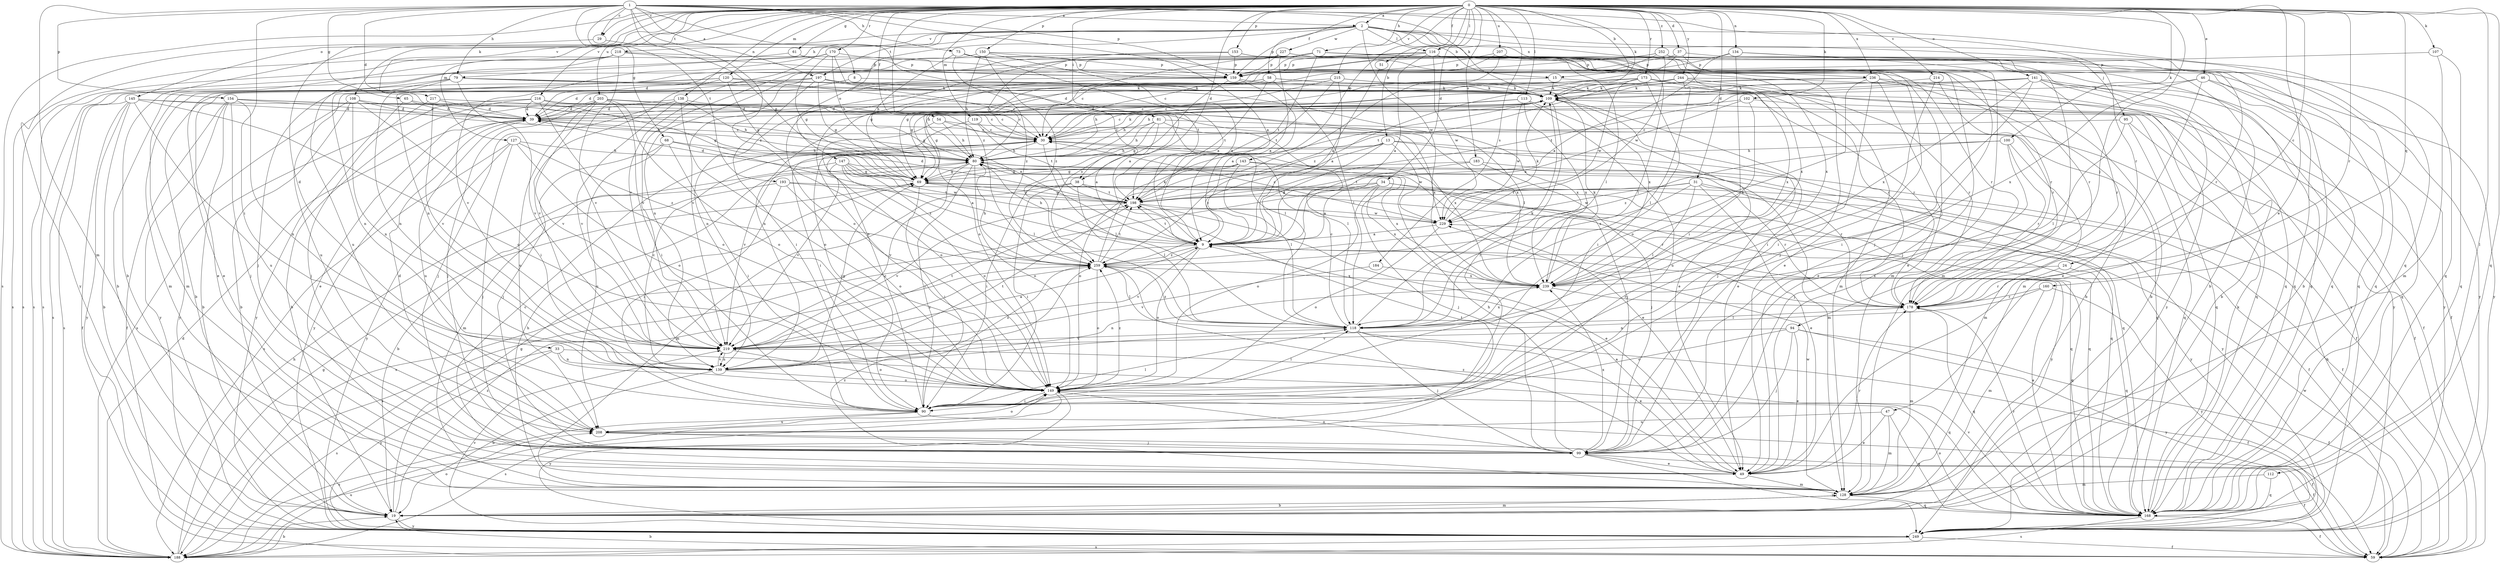 strict digraph  {
0;
1;
2;
8;
9;
13;
15;
19;
24;
29;
30;
31;
33;
34;
37;
38;
39;
46;
47;
49;
51;
54;
58;
59;
61;
65;
68;
69;
71;
73;
79;
80;
81;
90;
94;
95;
99;
100;
102;
107;
108;
109;
112;
113;
116;
118;
119;
120;
127;
128;
134;
138;
139;
141;
143;
145;
147;
149;
150;
153;
154;
159;
160;
168;
170;
173;
178;
183;
184;
188;
193;
197;
198;
203;
207;
208;
214;
215;
216;
217;
218;
219;
227;
229;
236;
239;
244;
249;
252;
259;
0 -> 2  [label=a];
0 -> 13  [label=b];
0 -> 15  [label=b];
0 -> 24  [label=c];
0 -> 29  [label=c];
0 -> 31  [label=d];
0 -> 33  [label=d];
0 -> 34  [label=d];
0 -> 37  [label=d];
0 -> 38  [label=d];
0 -> 46  [label=e];
0 -> 47  [label=e];
0 -> 51  [label=f];
0 -> 54  [label=f];
0 -> 58  [label=f];
0 -> 61  [label=g];
0 -> 71  [label=h];
0 -> 81  [label=i];
0 -> 94  [label=j];
0 -> 100  [label=k];
0 -> 102  [label=k];
0 -> 107  [label=k];
0 -> 108  [label=k];
0 -> 109  [label=k];
0 -> 112  [label=l];
0 -> 113  [label=l];
0 -> 116  [label=l];
0 -> 119  [label=m];
0 -> 120  [label=m];
0 -> 127  [label=m];
0 -> 134  [label=n];
0 -> 138  [label=n];
0 -> 141  [label=o];
0 -> 143  [label=o];
0 -> 145  [label=o];
0 -> 150  [label=p];
0 -> 153  [label=p];
0 -> 160  [label=q];
0 -> 168  [label=q];
0 -> 170  [label=r];
0 -> 173  [label=r];
0 -> 178  [label=r];
0 -> 183  [label=s];
0 -> 184  [label=s];
0 -> 188  [label=s];
0 -> 203  [label=u];
0 -> 207  [label=u];
0 -> 214  [label=v];
0 -> 215  [label=v];
0 -> 216  [label=v];
0 -> 217  [label=v];
0 -> 236  [label=x];
0 -> 244  [label=y];
0 -> 252  [label=z];
0 -> 259  [label=z];
1 -> 2  [label=a];
1 -> 8  [label=a];
1 -> 9  [label=a];
1 -> 29  [label=c];
1 -> 38  [label=d];
1 -> 39  [label=d];
1 -> 65  [label=g];
1 -> 68  [label=g];
1 -> 73  [label=h];
1 -> 79  [label=h];
1 -> 90  [label=i];
1 -> 109  [label=k];
1 -> 128  [label=m];
1 -> 154  [label=p];
1 -> 159  [label=p];
1 -> 168  [label=q];
1 -> 178  [label=r];
1 -> 193  [label=t];
1 -> 197  [label=t];
1 -> 259  [label=z];
2 -> 15  [label=b];
2 -> 19  [label=b];
2 -> 79  [label=h];
2 -> 95  [label=j];
2 -> 99  [label=j];
2 -> 116  [label=l];
2 -> 118  [label=l];
2 -> 147  [label=o];
2 -> 159  [label=p];
2 -> 168  [label=q];
2 -> 197  [label=t];
2 -> 218  [label=v];
2 -> 219  [label=v];
2 -> 227  [label=w];
2 -> 229  [label=w];
2 -> 236  [label=x];
8 -> 109  [label=k];
8 -> 139  [label=n];
9 -> 80  [label=h];
9 -> 149  [label=o];
9 -> 168  [label=q];
9 -> 188  [label=s];
9 -> 198  [label=t];
9 -> 219  [label=v];
9 -> 259  [label=z];
13 -> 9  [label=a];
13 -> 80  [label=h];
13 -> 128  [label=m];
13 -> 168  [label=q];
13 -> 219  [label=v];
13 -> 229  [label=w];
13 -> 259  [label=z];
15 -> 109  [label=k];
15 -> 149  [label=o];
15 -> 168  [label=q];
19 -> 69  [label=g];
19 -> 128  [label=m];
19 -> 249  [label=y];
19 -> 259  [label=z];
24 -> 168  [label=q];
24 -> 178  [label=r];
24 -> 239  [label=x];
29 -> 69  [label=g];
29 -> 249  [label=y];
30 -> 80  [label=h];
30 -> 90  [label=i];
30 -> 99  [label=j];
30 -> 109  [label=k];
30 -> 118  [label=l];
31 -> 49  [label=e];
31 -> 118  [label=l];
31 -> 178  [label=r];
31 -> 198  [label=t];
31 -> 229  [label=w];
31 -> 249  [label=y];
31 -> 259  [label=z];
33 -> 139  [label=n];
33 -> 149  [label=o];
33 -> 168  [label=q];
33 -> 188  [label=s];
33 -> 249  [label=y];
34 -> 9  [label=a];
34 -> 59  [label=f];
34 -> 149  [label=o];
34 -> 188  [label=s];
34 -> 198  [label=t];
34 -> 239  [label=x];
34 -> 249  [label=y];
37 -> 159  [label=p];
37 -> 168  [label=q];
37 -> 178  [label=r];
37 -> 259  [label=z];
38 -> 59  [label=f];
38 -> 90  [label=i];
38 -> 118  [label=l];
38 -> 128  [label=m];
38 -> 198  [label=t];
39 -> 30  [label=c];
39 -> 208  [label=u];
39 -> 239  [label=x];
39 -> 249  [label=y];
46 -> 49  [label=e];
46 -> 109  [label=k];
46 -> 168  [label=q];
46 -> 239  [label=x];
46 -> 249  [label=y];
47 -> 49  [label=e];
47 -> 128  [label=m];
47 -> 168  [label=q];
47 -> 208  [label=u];
49 -> 9  [label=a];
49 -> 30  [label=c];
49 -> 128  [label=m];
49 -> 178  [label=r];
49 -> 259  [label=z];
51 -> 9  [label=a];
54 -> 30  [label=c];
54 -> 80  [label=h];
54 -> 149  [label=o];
54 -> 168  [label=q];
58 -> 80  [label=h];
58 -> 109  [label=k];
58 -> 118  [label=l];
58 -> 149  [label=o];
58 -> 198  [label=t];
58 -> 208  [label=u];
58 -> 239  [label=x];
59 -> 19  [label=b];
59 -> 80  [label=h];
59 -> 229  [label=w];
61 -> 159  [label=p];
61 -> 188  [label=s];
65 -> 9  [label=a];
65 -> 39  [label=d];
65 -> 249  [label=y];
68 -> 80  [label=h];
68 -> 90  [label=i];
68 -> 99  [label=j];
68 -> 118  [label=l];
68 -> 208  [label=u];
69 -> 39  [label=d];
69 -> 90  [label=i];
69 -> 168  [label=q];
69 -> 178  [label=r];
69 -> 198  [label=t];
71 -> 39  [label=d];
71 -> 128  [label=m];
71 -> 159  [label=p];
71 -> 168  [label=q];
71 -> 198  [label=t];
71 -> 219  [label=v];
71 -> 249  [label=y];
73 -> 9  [label=a];
73 -> 80  [label=h];
73 -> 159  [label=p];
73 -> 239  [label=x];
73 -> 259  [label=z];
79 -> 99  [label=j];
79 -> 109  [label=k];
79 -> 118  [label=l];
79 -> 128  [label=m];
79 -> 139  [label=n];
79 -> 178  [label=r];
79 -> 219  [label=v];
80 -> 69  [label=g];
80 -> 90  [label=i];
80 -> 99  [label=j];
80 -> 149  [label=o];
80 -> 219  [label=v];
80 -> 239  [label=x];
81 -> 9  [label=a];
81 -> 30  [label=c];
81 -> 59  [label=f];
81 -> 69  [label=g];
81 -> 80  [label=h];
81 -> 118  [label=l];
90 -> 30  [label=c];
90 -> 59  [label=f];
90 -> 118  [label=l];
90 -> 188  [label=s];
90 -> 208  [label=u];
94 -> 49  [label=e];
94 -> 59  [label=f];
94 -> 99  [label=j];
94 -> 149  [label=o];
94 -> 219  [label=v];
94 -> 249  [label=y];
95 -> 30  [label=c];
95 -> 59  [label=f];
95 -> 118  [label=l];
95 -> 168  [label=q];
99 -> 49  [label=e];
99 -> 59  [label=f];
99 -> 80  [label=h];
99 -> 149  [label=o];
99 -> 239  [label=x];
99 -> 249  [label=y];
100 -> 80  [label=h];
100 -> 99  [label=j];
100 -> 128  [label=m];
100 -> 178  [label=r];
100 -> 259  [label=z];
102 -> 9  [label=a];
102 -> 39  [label=d];
102 -> 59  [label=f];
102 -> 239  [label=x];
107 -> 128  [label=m];
107 -> 159  [label=p];
107 -> 168  [label=q];
108 -> 19  [label=b];
108 -> 39  [label=d];
108 -> 80  [label=h];
108 -> 90  [label=i];
108 -> 139  [label=n];
108 -> 249  [label=y];
109 -> 39  [label=d];
109 -> 49  [label=e];
109 -> 69  [label=g];
109 -> 80  [label=h];
109 -> 90  [label=i];
109 -> 99  [label=j];
112 -> 128  [label=m];
112 -> 168  [label=q];
113 -> 30  [label=c];
113 -> 39  [label=d];
113 -> 49  [label=e];
113 -> 69  [label=g];
113 -> 208  [label=u];
113 -> 229  [label=w];
113 -> 239  [label=x];
116 -> 9  [label=a];
116 -> 69  [label=g];
116 -> 99  [label=j];
116 -> 139  [label=n];
116 -> 159  [label=p];
116 -> 168  [label=q];
116 -> 229  [label=w];
116 -> 249  [label=y];
118 -> 30  [label=c];
118 -> 49  [label=e];
118 -> 59  [label=f];
118 -> 99  [label=j];
118 -> 109  [label=k];
118 -> 219  [label=v];
118 -> 239  [label=x];
118 -> 259  [label=z];
119 -> 30  [label=c];
119 -> 90  [label=i];
119 -> 198  [label=t];
120 -> 9  [label=a];
120 -> 49  [label=e];
120 -> 69  [label=g];
120 -> 109  [label=k];
120 -> 188  [label=s];
120 -> 219  [label=v];
127 -> 80  [label=h];
127 -> 99  [label=j];
127 -> 149  [label=o];
127 -> 188  [label=s];
127 -> 249  [label=y];
127 -> 259  [label=z];
128 -> 19  [label=b];
128 -> 80  [label=h];
128 -> 168  [label=q];
128 -> 229  [label=w];
128 -> 259  [label=z];
134 -> 9  [label=a];
134 -> 49  [label=e];
134 -> 90  [label=i];
134 -> 128  [label=m];
134 -> 159  [label=p];
138 -> 39  [label=d];
138 -> 80  [label=h];
138 -> 99  [label=j];
138 -> 149  [label=o];
138 -> 219  [label=v];
138 -> 239  [label=x];
139 -> 19  [label=b];
139 -> 30  [label=c];
139 -> 69  [label=g];
139 -> 149  [label=o];
139 -> 198  [label=t];
139 -> 219  [label=v];
139 -> 259  [label=z];
141 -> 19  [label=b];
141 -> 80  [label=h];
141 -> 90  [label=i];
141 -> 109  [label=k];
141 -> 128  [label=m];
141 -> 178  [label=r];
141 -> 198  [label=t];
141 -> 239  [label=x];
141 -> 249  [label=y];
143 -> 49  [label=e];
143 -> 69  [label=g];
143 -> 90  [label=i];
143 -> 118  [label=l];
143 -> 149  [label=o];
143 -> 178  [label=r];
145 -> 19  [label=b];
145 -> 39  [label=d];
145 -> 59  [label=f];
145 -> 149  [label=o];
145 -> 188  [label=s];
145 -> 208  [label=u];
145 -> 239  [label=x];
145 -> 249  [label=y];
147 -> 9  [label=a];
147 -> 69  [label=g];
147 -> 128  [label=m];
147 -> 149  [label=o];
147 -> 168  [label=q];
147 -> 219  [label=v];
147 -> 229  [label=w];
147 -> 259  [label=z];
149 -> 90  [label=i];
149 -> 118  [label=l];
149 -> 188  [label=s];
149 -> 249  [label=y];
149 -> 259  [label=z];
150 -> 9  [label=a];
150 -> 80  [label=h];
150 -> 139  [label=n];
150 -> 159  [label=p];
150 -> 168  [label=q];
150 -> 259  [label=z];
153 -> 80  [label=h];
153 -> 159  [label=p];
153 -> 168  [label=q];
153 -> 188  [label=s];
153 -> 239  [label=x];
154 -> 19  [label=b];
154 -> 30  [label=c];
154 -> 39  [label=d];
154 -> 59  [label=f];
154 -> 99  [label=j];
154 -> 118  [label=l];
154 -> 139  [label=n];
154 -> 249  [label=y];
159 -> 9  [label=a];
159 -> 19  [label=b];
159 -> 109  [label=k];
159 -> 139  [label=n];
159 -> 259  [label=z];
160 -> 128  [label=m];
160 -> 139  [label=n];
160 -> 178  [label=r];
160 -> 249  [label=y];
168 -> 9  [label=a];
168 -> 59  [label=f];
168 -> 109  [label=k];
168 -> 149  [label=o];
168 -> 178  [label=r];
168 -> 188  [label=s];
168 -> 219  [label=v];
170 -> 69  [label=g];
170 -> 80  [label=h];
170 -> 159  [label=p];
170 -> 188  [label=s];
170 -> 198  [label=t];
170 -> 219  [label=v];
173 -> 39  [label=d];
173 -> 90  [label=i];
173 -> 109  [label=k];
173 -> 139  [label=n];
173 -> 178  [label=r];
173 -> 229  [label=w];
173 -> 239  [label=x];
178 -> 118  [label=l];
178 -> 128  [label=m];
178 -> 168  [label=q];
183 -> 69  [label=g];
183 -> 99  [label=j];
183 -> 198  [label=t];
183 -> 249  [label=y];
184 -> 219  [label=v];
184 -> 239  [label=x];
188 -> 19  [label=b];
188 -> 39  [label=d];
188 -> 69  [label=g];
188 -> 80  [label=h];
188 -> 149  [label=o];
188 -> 208  [label=u];
193 -> 19  [label=b];
193 -> 90  [label=i];
193 -> 149  [label=o];
193 -> 168  [label=q];
193 -> 198  [label=t];
197 -> 30  [label=c];
197 -> 49  [label=e];
197 -> 69  [label=g];
197 -> 90  [label=i];
197 -> 109  [label=k];
197 -> 128  [label=m];
197 -> 178  [label=r];
198 -> 39  [label=d];
198 -> 49  [label=e];
198 -> 69  [label=g];
198 -> 219  [label=v];
198 -> 229  [label=w];
203 -> 30  [label=c];
203 -> 39  [label=d];
203 -> 49  [label=e];
203 -> 90  [label=i];
203 -> 99  [label=j];
203 -> 149  [label=o];
203 -> 208  [label=u];
203 -> 219  [label=v];
203 -> 239  [label=x];
207 -> 19  [label=b];
207 -> 69  [label=g];
207 -> 99  [label=j];
207 -> 118  [label=l];
207 -> 159  [label=p];
207 -> 198  [label=t];
208 -> 39  [label=d];
208 -> 59  [label=f];
208 -> 99  [label=j];
208 -> 149  [label=o];
208 -> 198  [label=t];
214 -> 90  [label=i];
214 -> 109  [label=k];
214 -> 178  [label=r];
215 -> 9  [label=a];
215 -> 30  [label=c];
215 -> 59  [label=f];
215 -> 69  [label=g];
215 -> 109  [label=k];
215 -> 198  [label=t];
216 -> 19  [label=b];
216 -> 30  [label=c];
216 -> 39  [label=d];
216 -> 149  [label=o];
216 -> 168  [label=q];
216 -> 188  [label=s];
217 -> 39  [label=d];
217 -> 69  [label=g];
217 -> 99  [label=j];
217 -> 219  [label=v];
218 -> 19  [label=b];
218 -> 159  [label=p];
218 -> 178  [label=r];
218 -> 188  [label=s];
218 -> 208  [label=u];
218 -> 219  [label=v];
219 -> 9  [label=a];
219 -> 139  [label=n];
219 -> 149  [label=o];
219 -> 198  [label=t];
219 -> 259  [label=z];
227 -> 9  [label=a];
227 -> 30  [label=c];
227 -> 49  [label=e];
227 -> 149  [label=o];
227 -> 159  [label=p];
227 -> 178  [label=r];
229 -> 9  [label=a];
229 -> 30  [label=c];
229 -> 109  [label=k];
229 -> 149  [label=o];
236 -> 19  [label=b];
236 -> 30  [label=c];
236 -> 49  [label=e];
236 -> 90  [label=i];
236 -> 109  [label=k];
236 -> 149  [label=o];
236 -> 249  [label=y];
239 -> 109  [label=k];
239 -> 139  [label=n];
239 -> 178  [label=r];
244 -> 19  [label=b];
244 -> 39  [label=d];
244 -> 80  [label=h];
244 -> 109  [label=k];
244 -> 118  [label=l];
244 -> 128  [label=m];
244 -> 198  [label=t];
244 -> 249  [label=y];
249 -> 59  [label=f];
249 -> 188  [label=s];
249 -> 219  [label=v];
252 -> 19  [label=b];
252 -> 30  [label=c];
252 -> 159  [label=p];
252 -> 168  [label=q];
252 -> 178  [label=r];
252 -> 219  [label=v];
252 -> 229  [label=w];
259 -> 80  [label=h];
259 -> 109  [label=k];
259 -> 118  [label=l];
259 -> 149  [label=o];
259 -> 198  [label=t];
259 -> 239  [label=x];
}
